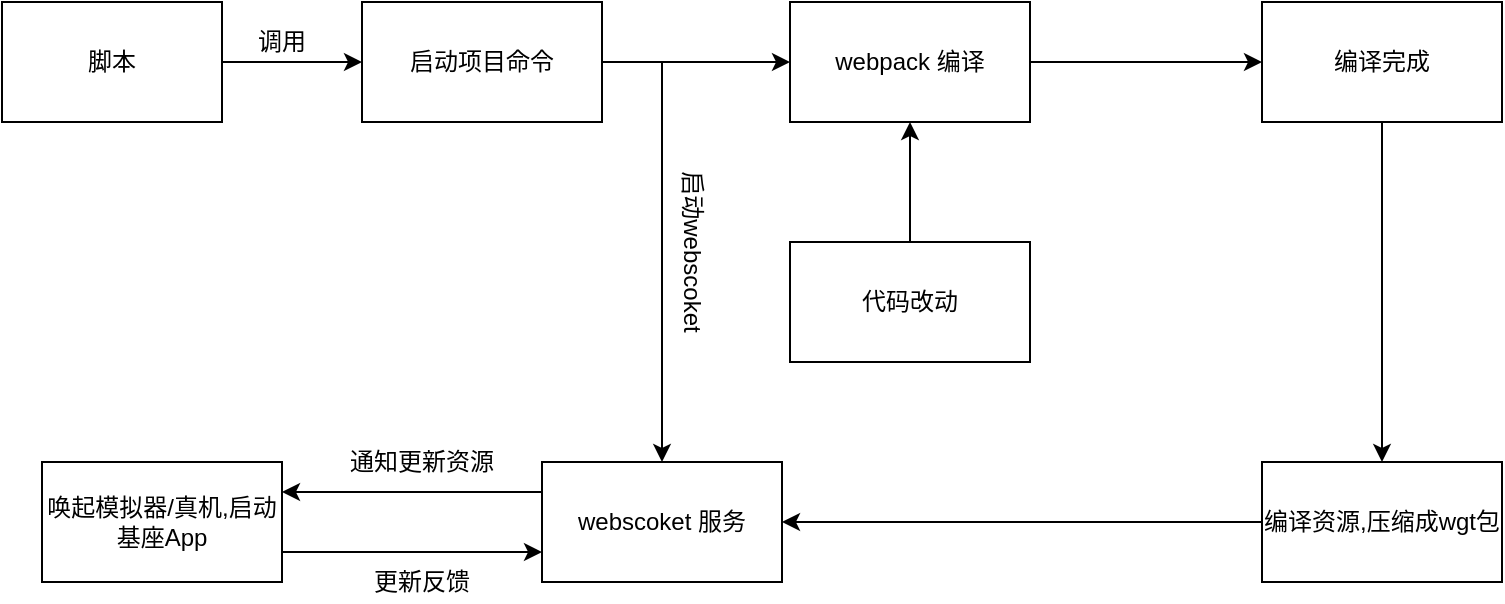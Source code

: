 <mxfile version="15.0.3" type="github">
  <diagram id="AGq0uqKv7U1m7lFgIcRo" name="第 1 页">
    <mxGraphModel dx="981" dy="571" grid="1" gridSize="10" guides="1" tooltips="1" connect="1" arrows="1" fold="1" page="1" pageScale="1" pageWidth="827" pageHeight="1169" math="0" shadow="0">
      <root>
        <mxCell id="0" />
        <mxCell id="1" parent="0" />
        <mxCell id="wCkNlkroqYuPipHmflUI-6" value="" style="edgeStyle=orthogonalEdgeStyle;rounded=0;orthogonalLoop=1;jettySize=auto;html=1;" edge="1" parent="1" source="wCkNlkroqYuPipHmflUI-1" target="wCkNlkroqYuPipHmflUI-5">
          <mxGeometry relative="1" as="geometry" />
        </mxCell>
        <mxCell id="wCkNlkroqYuPipHmflUI-1" value="启动项目命令" style="rounded=0;whiteSpace=wrap;html=1;" vertex="1" parent="1">
          <mxGeometry x="200" y="80" width="120" height="60" as="geometry" />
        </mxCell>
        <mxCell id="wCkNlkroqYuPipHmflUI-2" value="脚本" style="rounded=0;whiteSpace=wrap;html=1;" vertex="1" parent="1">
          <mxGeometry x="20" y="80" width="110" height="60" as="geometry" />
        </mxCell>
        <mxCell id="wCkNlkroqYuPipHmflUI-3" value="" style="endArrow=classic;html=1;exitX=1;exitY=0.5;exitDx=0;exitDy=0;entryX=0;entryY=0.5;entryDx=0;entryDy=0;" edge="1" parent="1" source="wCkNlkroqYuPipHmflUI-2" target="wCkNlkroqYuPipHmflUI-1">
          <mxGeometry width="50" height="50" relative="1" as="geometry">
            <mxPoint x="130" y="120" as="sourcePoint" />
            <mxPoint x="200" y="110" as="targetPoint" />
          </mxGeometry>
        </mxCell>
        <mxCell id="wCkNlkroqYuPipHmflUI-4" value="调用" style="text;html=1;strokeColor=none;fillColor=none;align=center;verticalAlign=middle;whiteSpace=wrap;rounded=0;" vertex="1" parent="1">
          <mxGeometry x="140" y="90" width="40" height="20" as="geometry" />
        </mxCell>
        <mxCell id="wCkNlkroqYuPipHmflUI-8" value="" style="edgeStyle=orthogonalEdgeStyle;rounded=0;orthogonalLoop=1;jettySize=auto;html=1;" edge="1" parent="1" source="wCkNlkroqYuPipHmflUI-5" target="wCkNlkroqYuPipHmflUI-7">
          <mxGeometry relative="1" as="geometry" />
        </mxCell>
        <mxCell id="wCkNlkroqYuPipHmflUI-5" value="webpack 编译" style="rounded=0;whiteSpace=wrap;html=1;" vertex="1" parent="1">
          <mxGeometry x="414" y="80" width="120" height="60" as="geometry" />
        </mxCell>
        <mxCell id="wCkNlkroqYuPipHmflUI-7" value="编译完成" style="rounded=0;whiteSpace=wrap;html=1;" vertex="1" parent="1">
          <mxGeometry x="650" y="80" width="120" height="60" as="geometry" />
        </mxCell>
        <mxCell id="wCkNlkroqYuPipHmflUI-19" value="" style="endArrow=classic;html=1;" edge="1" parent="1" target="wCkNlkroqYuPipHmflUI-22">
          <mxGeometry width="50" height="50" relative="1" as="geometry">
            <mxPoint x="350" y="110" as="sourcePoint" />
            <mxPoint x="430" y="170" as="targetPoint" />
          </mxGeometry>
        </mxCell>
        <mxCell id="wCkNlkroqYuPipHmflUI-22" value="webscoket 服务" style="rounded=0;whiteSpace=wrap;html=1;" vertex="1" parent="1">
          <mxGeometry x="290" y="310" width="120" height="60" as="geometry" />
        </mxCell>
        <mxCell id="wCkNlkroqYuPipHmflUI-34" value="启动webscoket" style="text;strokeColor=none;fillColor=none;align=center;verticalAlign=middle;rounded=0;whiteSpace=wrap;labelBorderColor=none;horizontal=0;rotation=-180;" vertex="1" parent="1">
          <mxGeometry x="350" y="150" width="30" height="110" as="geometry" />
        </mxCell>
        <mxCell id="wCkNlkroqYuPipHmflUI-35" value="" style="edgeStyle=orthogonalEdgeStyle;rounded=0;orthogonalLoop=1;jettySize=auto;html=1;entryX=1;entryY=0.5;entryDx=0;entryDy=0;startArrow=none;" edge="1" parent="1" target="wCkNlkroqYuPipHmflUI-22" source="wCkNlkroqYuPipHmflUI-41">
          <mxGeometry relative="1" as="geometry">
            <mxPoint x="710" y="140" as="sourcePoint" />
            <Array as="points" />
          </mxGeometry>
        </mxCell>
        <mxCell id="wCkNlkroqYuPipHmflUI-36" value="唤起模拟器/真机,启动基座App" style="whiteSpace=wrap;html=1;rounded=0;" vertex="1" parent="1">
          <mxGeometry x="40" y="310" width="120" height="60" as="geometry" />
        </mxCell>
        <mxCell id="wCkNlkroqYuPipHmflUI-37" value="" style="endArrow=classic;html=1;exitX=1;exitY=0.75;exitDx=0;exitDy=0;entryX=0;entryY=0.75;entryDx=0;entryDy=0;" edge="1" parent="1" source="wCkNlkroqYuPipHmflUI-36">
          <mxGeometry width="50" height="50" relative="1" as="geometry">
            <mxPoint x="240" y="400" as="sourcePoint" />
            <mxPoint x="290" y="355.0" as="targetPoint" />
          </mxGeometry>
        </mxCell>
        <mxCell id="wCkNlkroqYuPipHmflUI-38" value="" style="endArrow=classic;html=1;exitX=0;exitY=0.25;exitDx=0;exitDy=0;entryX=1;entryY=0.25;entryDx=0;entryDy=0;" edge="1" parent="1" target="wCkNlkroqYuPipHmflUI-36">
          <mxGeometry width="50" height="50" relative="1" as="geometry">
            <mxPoint x="290" y="325.0" as="sourcePoint" />
            <mxPoint x="270" y="310" as="targetPoint" />
          </mxGeometry>
        </mxCell>
        <mxCell id="wCkNlkroqYuPipHmflUI-39" value="更新反馈" style="text;html=1;strokeColor=none;fillColor=none;align=center;verticalAlign=middle;whiteSpace=wrap;rounded=0;" vertex="1" parent="1">
          <mxGeometry x="200" y="360" width="60" height="20" as="geometry" />
        </mxCell>
        <mxCell id="wCkNlkroqYuPipHmflUI-40" value="通知更新资源" style="text;html=1;strokeColor=none;fillColor=none;align=center;verticalAlign=middle;whiteSpace=wrap;rounded=0;" vertex="1" parent="1">
          <mxGeometry x="190" y="300" width="80" height="20" as="geometry" />
        </mxCell>
        <mxCell id="wCkNlkroqYuPipHmflUI-41" value="&lt;span&gt;编译资源,压缩成wgt包&lt;/span&gt;" style="rounded=0;whiteSpace=wrap;html=1;verticalAlign=middle;" vertex="1" parent="1">
          <mxGeometry x="650" y="310" width="120" height="60" as="geometry" />
        </mxCell>
        <mxCell id="wCkNlkroqYuPipHmflUI-43" value="" style="endArrow=classic;html=1;exitX=0.5;exitY=1;exitDx=0;exitDy=0;entryX=0.5;entryY=0;entryDx=0;entryDy=0;" edge="1" parent="1" source="wCkNlkroqYuPipHmflUI-7" target="wCkNlkroqYuPipHmflUI-41">
          <mxGeometry width="50" height="50" relative="1" as="geometry">
            <mxPoint x="690" y="230" as="sourcePoint" />
            <mxPoint x="740" y="180" as="targetPoint" />
          </mxGeometry>
        </mxCell>
        <mxCell id="wCkNlkroqYuPipHmflUI-44" value="代码改动" style="rounded=0;whiteSpace=wrap;html=1;verticalAlign=middle;" vertex="1" parent="1">
          <mxGeometry x="414" y="200" width="120" height="60" as="geometry" />
        </mxCell>
        <mxCell id="wCkNlkroqYuPipHmflUI-45" value="" style="endArrow=classic;html=1;exitX=0.5;exitY=0;exitDx=0;exitDy=0;entryX=0.5;entryY=1;entryDx=0;entryDy=0;" edge="1" parent="1" source="wCkNlkroqYuPipHmflUI-44" target="wCkNlkroqYuPipHmflUI-5">
          <mxGeometry width="50" height="50" relative="1" as="geometry">
            <mxPoint x="350" y="220" as="sourcePoint" />
            <mxPoint x="400" y="170" as="targetPoint" />
          </mxGeometry>
        </mxCell>
      </root>
    </mxGraphModel>
  </diagram>
</mxfile>
